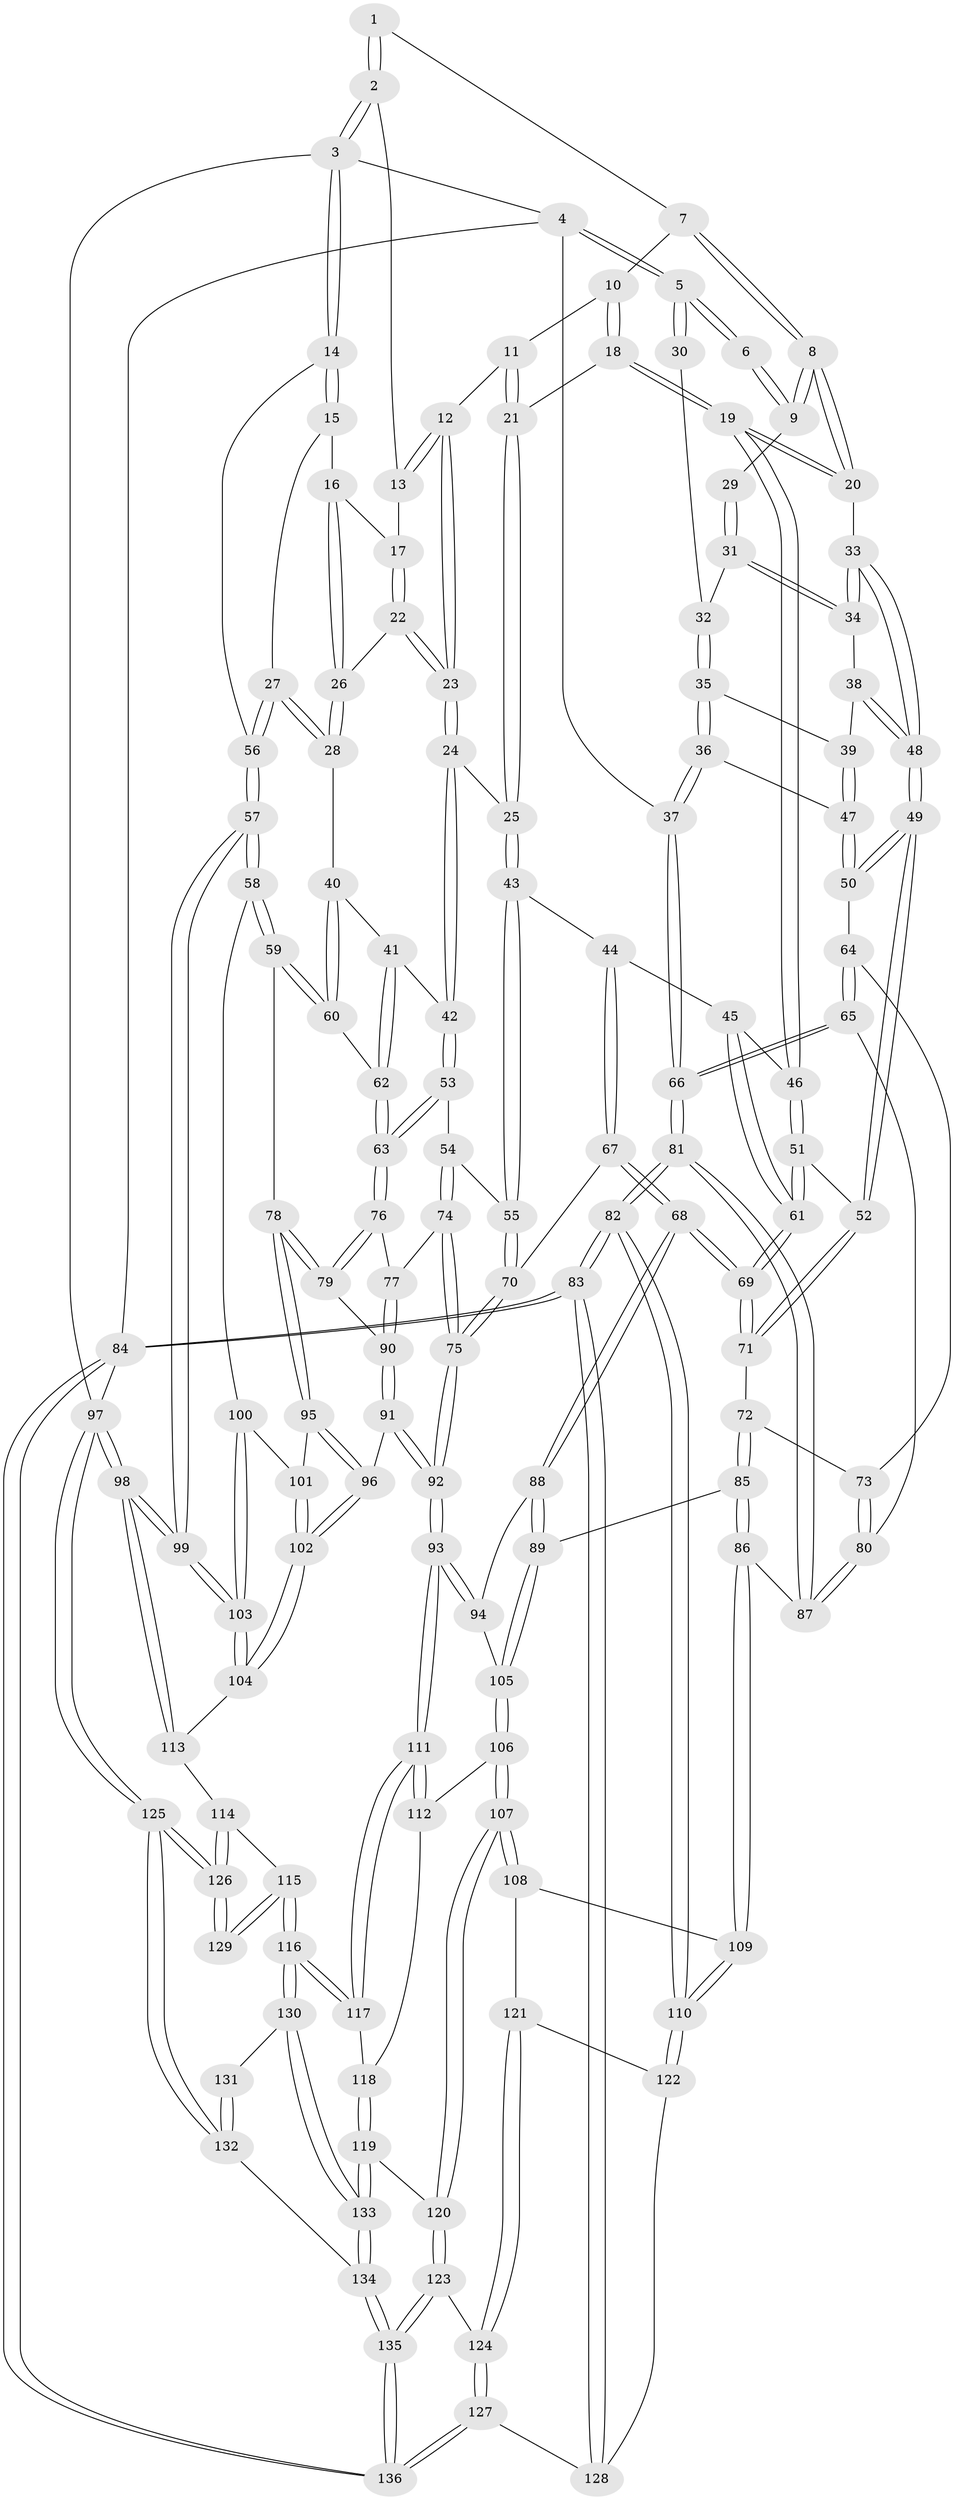 // Generated by graph-tools (version 1.1) at 2025/51/03/09/25 03:51:11]
// undirected, 136 vertices, 337 edges
graph export_dot {
graph [start="1"]
  node [color=gray90,style=filled];
  1 [pos="+0.4793140075575934+0"];
  2 [pos="+0.8055593503551989+0"];
  3 [pos="+1+0"];
  4 [pos="+0+0"];
  5 [pos="+0+0"];
  6 [pos="+0.3214065627215998+0"];
  7 [pos="+0.496144603696738+0.012373219595822108"];
  8 [pos="+0.4108727004563779+0.13361783993314566"];
  9 [pos="+0.3549295669966169+0.07116109433138505"];
  10 [pos="+0.5829137643459315+0.07676788900900056"];
  11 [pos="+0.656735046920602+0.03720258900490332"];
  12 [pos="+0.6918567015866016+0.013057047129369436"];
  13 [pos="+0.7875170773426996+0"];
  14 [pos="+1+0.2761193594431407"];
  15 [pos="+0.8797521058001537+0.050441483409355045"];
  16 [pos="+0.845490711323568+0.015894975155680353"];
  17 [pos="+0.8316456368950861+0"];
  18 [pos="+0.5263424170485954+0.15777766053555317"];
  19 [pos="+0.44066369347412493+0.1936719033474259"];
  20 [pos="+0.433028364843215+0.18820373909221794"];
  21 [pos="+0.6196449968470025+0.19620856879690407"];
  22 [pos="+0.7783594570466822+0.1751512235651021"];
  23 [pos="+0.7096870085186822+0.22359421517266795"];
  24 [pos="+0.7002927000542587+0.2510070276033889"];
  25 [pos="+0.6982642563956056+0.2516401121924304"];
  26 [pos="+0.8566651057399485+0.18067720194198456"];
  27 [pos="+0.9647022566814524+0.267584970013634"];
  28 [pos="+0.9124997750509183+0.26512516237587547"];
  29 [pos="+0.2505477848753035+0.10163279716946708"];
  30 [pos="+0.08073381983542854+0"];
  31 [pos="+0.24116303527644617+0.14926045558923004"];
  32 [pos="+0.14181988483570498+0.15587053498681963"];
  33 [pos="+0.35107628676340763+0.21508314086746888"];
  34 [pos="+0.24546992250405214+0.17108812917820762"];
  35 [pos="+0.1417594845361679+0.18835398819336455"];
  36 [pos="+0.08272804484024276+0.2554240301244295"];
  37 [pos="+0+0.1589693366805115"];
  38 [pos="+0.21556646116275205+0.21676874425667586"];
  39 [pos="+0.2078119238117812+0.21769745298142018"];
  40 [pos="+0.8530191424989474+0.29047710254246406"];
  41 [pos="+0.7976202223040507+0.30007868891064265"];
  42 [pos="+0.7652691812555841+0.28872078633883197"];
  43 [pos="+0.6165575681008337+0.33223967043481256"];
  44 [pos="+0.59740638405307+0.3281158078350216"];
  45 [pos="+0.46737182795995613+0.2728610614360446"];
  46 [pos="+0.4569676494886551+0.25395315319090234"];
  47 [pos="+0.13903356644031697+0.32809807329272833"];
  48 [pos="+0.2728928837106838+0.2855469680945291"];
  49 [pos="+0.25269745363942325+0.36217948694051166"];
  50 [pos="+0.14050752054410987+0.3316661141252285"];
  51 [pos="+0.32352682806031285+0.3489769808119698"];
  52 [pos="+0.2538793532890932+0.3638874965060466"];
  53 [pos="+0.7075609662975646+0.42904441772022067"];
  54 [pos="+0.6739430878426904+0.4154290754762229"];
  55 [pos="+0.6293457584545361+0.39031254396913384"];
  56 [pos="+1+0.31055033747757843"];
  57 [pos="+1+0.5206752374501545"];
  58 [pos="+1+0.5155560123515288"];
  59 [pos="+0.9662199702075686+0.5003573675697133"];
  60 [pos="+0.8685311616102344+0.43740333174697904"];
  61 [pos="+0.4395597264510625+0.3991316594340255"];
  62 [pos="+0.7914699424048741+0.42400341290651966"];
  63 [pos="+0.7474342357352769+0.46168635832578564"];
  64 [pos="+0.10918592073728949+0.3721364123633748"];
  65 [pos="+0+0.4357569726359611"];
  66 [pos="+0+0.3893160299731022"];
  67 [pos="+0.4559287255502974+0.4692546718543695"];
  68 [pos="+0.4425570089756854+0.47292039272965314"];
  69 [pos="+0.4420387978442338+0.4721041663677665"];
  70 [pos="+0.5897459613131779+0.45532177474958624"];
  71 [pos="+0.264949974622124+0.4234942500394292"];
  72 [pos="+0.24232502346669793+0.468915596783471"];
  73 [pos="+0.149395013158949+0.4593741703761586"];
  74 [pos="+0.6540721692499949+0.5132179151380788"];
  75 [pos="+0.6189917980907176+0.527435249865754"];
  76 [pos="+0.7475746484776112+0.49236703179453106"];
  77 [pos="+0.7345152174296992+0.49762165797969354"];
  78 [pos="+0.7859110468493339+0.5473424982876256"];
  79 [pos="+0.7731768322186865+0.5302676760767225"];
  80 [pos="+0.07735214358686289+0.5212390730128114"];
  81 [pos="+0+0.6979040568595487"];
  82 [pos="+0+0.781284567040496"];
  83 [pos="+0+0.9600501079238708"];
  84 [pos="+0+1"];
  85 [pos="+0.23893426358383857+0.5902658995221447"];
  86 [pos="+0.15645798310574635+0.6290949155384826"];
  87 [pos="+0.10217664578144758+0.5943537864002676"];
  88 [pos="+0.4395827980785494+0.5437172451868667"];
  89 [pos="+0.2770547111222094+0.6029441684340887"];
  90 [pos="+0.6716824724652041+0.5760853811351226"];
  91 [pos="+0.597995124371077+0.6513995772298985"];
  92 [pos="+0.5906580001000432+0.6510763103380169"];
  93 [pos="+0.5542487753296734+0.6677550753234002"];
  94 [pos="+0.47845561680975573+0.5947717548060707"];
  95 [pos="+0.7802383052423724+0.5797310757580568"];
  96 [pos="+0.6300190455373886+0.6566273275880656"];
  97 [pos="+1+1"];
  98 [pos="+1+1"];
  99 [pos="+1+0.9696621248768158"];
  100 [pos="+0.8144200243404708+0.6291767864728933"];
  101 [pos="+0.8013152435933297+0.6184397637511345"];
  102 [pos="+0.7248631324758655+0.7176554231766995"];
  103 [pos="+0.8888074293369173+0.7505317192705319"];
  104 [pos="+0.7360147890398884+0.7314957369206744"];
  105 [pos="+0.33113737546538363+0.7045270666454453"];
  106 [pos="+0.3351508558809076+0.7198360027594297"];
  107 [pos="+0.2578740506496833+0.7889966745057829"];
  108 [pos="+0.14962673948649424+0.7224855654420741"];
  109 [pos="+0.14570922220851+0.71114483082827"];
  110 [pos="+0+0.7822151098268818"];
  111 [pos="+0.5442497365406881+0.6971362708014712"];
  112 [pos="+0.33527729964527897+0.7199032936713408"];
  113 [pos="+0.7142906303428598+0.806106037811589"];
  114 [pos="+0.6938694788847231+0.8211989726004496"];
  115 [pos="+0.6377255512400263+0.8383627044408175"];
  116 [pos="+0.5431829421757931+0.8432432815981312"];
  117 [pos="+0.5361586560939581+0.8167459205192253"];
  118 [pos="+0.38332335210412677+0.7931524987672783"];
  119 [pos="+0.313591640405057+0.8889758718675769"];
  120 [pos="+0.27465506677460494+0.8881754471185842"];
  121 [pos="+0.14261109685311524+0.7442112432331699"];
  122 [pos="+0.08331509315212361+0.8403350602495302"];
  123 [pos="+0.26146965897731206+0.8999840193831213"];
  124 [pos="+0.1923354713229015+0.908613817680631"];
  125 [pos="+1+1"];
  126 [pos="+0.7559619214397822+0.9223267997267026"];
  127 [pos="+0.13689452646288222+0.9307810925373491"];
  128 [pos="+0.11295247718610664+0.9078531950934452"];
  129 [pos="+0.6924276198454757+0.8909519805952154"];
  130 [pos="+0.5388244623328837+0.8629535794527611"];
  131 [pos="+0.6842914451415538+0.908260332199481"];
  132 [pos="+0.6419803900110806+1"];
  133 [pos="+0.5116136052005382+0.9795052095958579"];
  134 [pos="+0.5525861281081573+1"];
  135 [pos="+0.2978887272790426+1"];
  136 [pos="+0+1"];
  1 -- 2;
  1 -- 2;
  1 -- 7;
  2 -- 3;
  2 -- 3;
  2 -- 13;
  3 -- 4;
  3 -- 14;
  3 -- 14;
  3 -- 97;
  4 -- 5;
  4 -- 5;
  4 -- 37;
  4 -- 84;
  5 -- 6;
  5 -- 6;
  5 -- 30;
  5 -- 30;
  6 -- 9;
  6 -- 9;
  7 -- 8;
  7 -- 8;
  7 -- 10;
  8 -- 9;
  8 -- 9;
  8 -- 20;
  8 -- 20;
  9 -- 29;
  10 -- 11;
  10 -- 18;
  10 -- 18;
  11 -- 12;
  11 -- 21;
  11 -- 21;
  12 -- 13;
  12 -- 13;
  12 -- 23;
  12 -- 23;
  13 -- 17;
  14 -- 15;
  14 -- 15;
  14 -- 56;
  15 -- 16;
  15 -- 27;
  16 -- 17;
  16 -- 26;
  16 -- 26;
  17 -- 22;
  17 -- 22;
  18 -- 19;
  18 -- 19;
  18 -- 21;
  19 -- 20;
  19 -- 20;
  19 -- 46;
  19 -- 46;
  20 -- 33;
  21 -- 25;
  21 -- 25;
  22 -- 23;
  22 -- 23;
  22 -- 26;
  23 -- 24;
  23 -- 24;
  24 -- 25;
  24 -- 42;
  24 -- 42;
  25 -- 43;
  25 -- 43;
  26 -- 28;
  26 -- 28;
  27 -- 28;
  27 -- 28;
  27 -- 56;
  27 -- 56;
  28 -- 40;
  29 -- 31;
  29 -- 31;
  30 -- 32;
  31 -- 32;
  31 -- 34;
  31 -- 34;
  32 -- 35;
  32 -- 35;
  33 -- 34;
  33 -- 34;
  33 -- 48;
  33 -- 48;
  34 -- 38;
  35 -- 36;
  35 -- 36;
  35 -- 39;
  36 -- 37;
  36 -- 37;
  36 -- 47;
  37 -- 66;
  37 -- 66;
  38 -- 39;
  38 -- 48;
  38 -- 48;
  39 -- 47;
  39 -- 47;
  40 -- 41;
  40 -- 60;
  40 -- 60;
  41 -- 42;
  41 -- 62;
  41 -- 62;
  42 -- 53;
  42 -- 53;
  43 -- 44;
  43 -- 55;
  43 -- 55;
  44 -- 45;
  44 -- 67;
  44 -- 67;
  45 -- 46;
  45 -- 61;
  45 -- 61;
  46 -- 51;
  46 -- 51;
  47 -- 50;
  47 -- 50;
  48 -- 49;
  48 -- 49;
  49 -- 50;
  49 -- 50;
  49 -- 52;
  49 -- 52;
  50 -- 64;
  51 -- 52;
  51 -- 61;
  51 -- 61;
  52 -- 71;
  52 -- 71;
  53 -- 54;
  53 -- 63;
  53 -- 63;
  54 -- 55;
  54 -- 74;
  54 -- 74;
  55 -- 70;
  55 -- 70;
  56 -- 57;
  56 -- 57;
  57 -- 58;
  57 -- 58;
  57 -- 99;
  57 -- 99;
  58 -- 59;
  58 -- 59;
  58 -- 100;
  59 -- 60;
  59 -- 60;
  59 -- 78;
  60 -- 62;
  61 -- 69;
  61 -- 69;
  62 -- 63;
  62 -- 63;
  63 -- 76;
  63 -- 76;
  64 -- 65;
  64 -- 65;
  64 -- 73;
  65 -- 66;
  65 -- 66;
  65 -- 80;
  66 -- 81;
  66 -- 81;
  67 -- 68;
  67 -- 68;
  67 -- 70;
  68 -- 69;
  68 -- 69;
  68 -- 88;
  68 -- 88;
  69 -- 71;
  69 -- 71;
  70 -- 75;
  70 -- 75;
  71 -- 72;
  72 -- 73;
  72 -- 85;
  72 -- 85;
  73 -- 80;
  73 -- 80;
  74 -- 75;
  74 -- 75;
  74 -- 77;
  75 -- 92;
  75 -- 92;
  76 -- 77;
  76 -- 79;
  76 -- 79;
  77 -- 90;
  77 -- 90;
  78 -- 79;
  78 -- 79;
  78 -- 95;
  78 -- 95;
  79 -- 90;
  80 -- 87;
  80 -- 87;
  81 -- 82;
  81 -- 82;
  81 -- 87;
  81 -- 87;
  82 -- 83;
  82 -- 83;
  82 -- 110;
  82 -- 110;
  83 -- 84;
  83 -- 84;
  83 -- 128;
  83 -- 128;
  84 -- 136;
  84 -- 136;
  84 -- 97;
  85 -- 86;
  85 -- 86;
  85 -- 89;
  86 -- 87;
  86 -- 109;
  86 -- 109;
  88 -- 89;
  88 -- 89;
  88 -- 94;
  89 -- 105;
  89 -- 105;
  90 -- 91;
  90 -- 91;
  91 -- 92;
  91 -- 92;
  91 -- 96;
  92 -- 93;
  92 -- 93;
  93 -- 94;
  93 -- 94;
  93 -- 111;
  93 -- 111;
  94 -- 105;
  95 -- 96;
  95 -- 96;
  95 -- 101;
  96 -- 102;
  96 -- 102;
  97 -- 98;
  97 -- 98;
  97 -- 125;
  97 -- 125;
  98 -- 99;
  98 -- 99;
  98 -- 113;
  98 -- 113;
  99 -- 103;
  99 -- 103;
  100 -- 101;
  100 -- 103;
  100 -- 103;
  101 -- 102;
  101 -- 102;
  102 -- 104;
  102 -- 104;
  103 -- 104;
  103 -- 104;
  104 -- 113;
  105 -- 106;
  105 -- 106;
  106 -- 107;
  106 -- 107;
  106 -- 112;
  107 -- 108;
  107 -- 108;
  107 -- 120;
  107 -- 120;
  108 -- 109;
  108 -- 121;
  109 -- 110;
  109 -- 110;
  110 -- 122;
  110 -- 122;
  111 -- 112;
  111 -- 112;
  111 -- 117;
  111 -- 117;
  112 -- 118;
  113 -- 114;
  114 -- 115;
  114 -- 126;
  114 -- 126;
  115 -- 116;
  115 -- 116;
  115 -- 129;
  115 -- 129;
  116 -- 117;
  116 -- 117;
  116 -- 130;
  116 -- 130;
  117 -- 118;
  118 -- 119;
  118 -- 119;
  119 -- 120;
  119 -- 133;
  119 -- 133;
  120 -- 123;
  120 -- 123;
  121 -- 122;
  121 -- 124;
  121 -- 124;
  122 -- 128;
  123 -- 124;
  123 -- 135;
  123 -- 135;
  124 -- 127;
  124 -- 127;
  125 -- 126;
  125 -- 126;
  125 -- 132;
  125 -- 132;
  126 -- 129;
  126 -- 129;
  127 -- 128;
  127 -- 136;
  127 -- 136;
  130 -- 131;
  130 -- 133;
  130 -- 133;
  131 -- 132;
  131 -- 132;
  132 -- 134;
  133 -- 134;
  133 -- 134;
  134 -- 135;
  134 -- 135;
  135 -- 136;
  135 -- 136;
}
